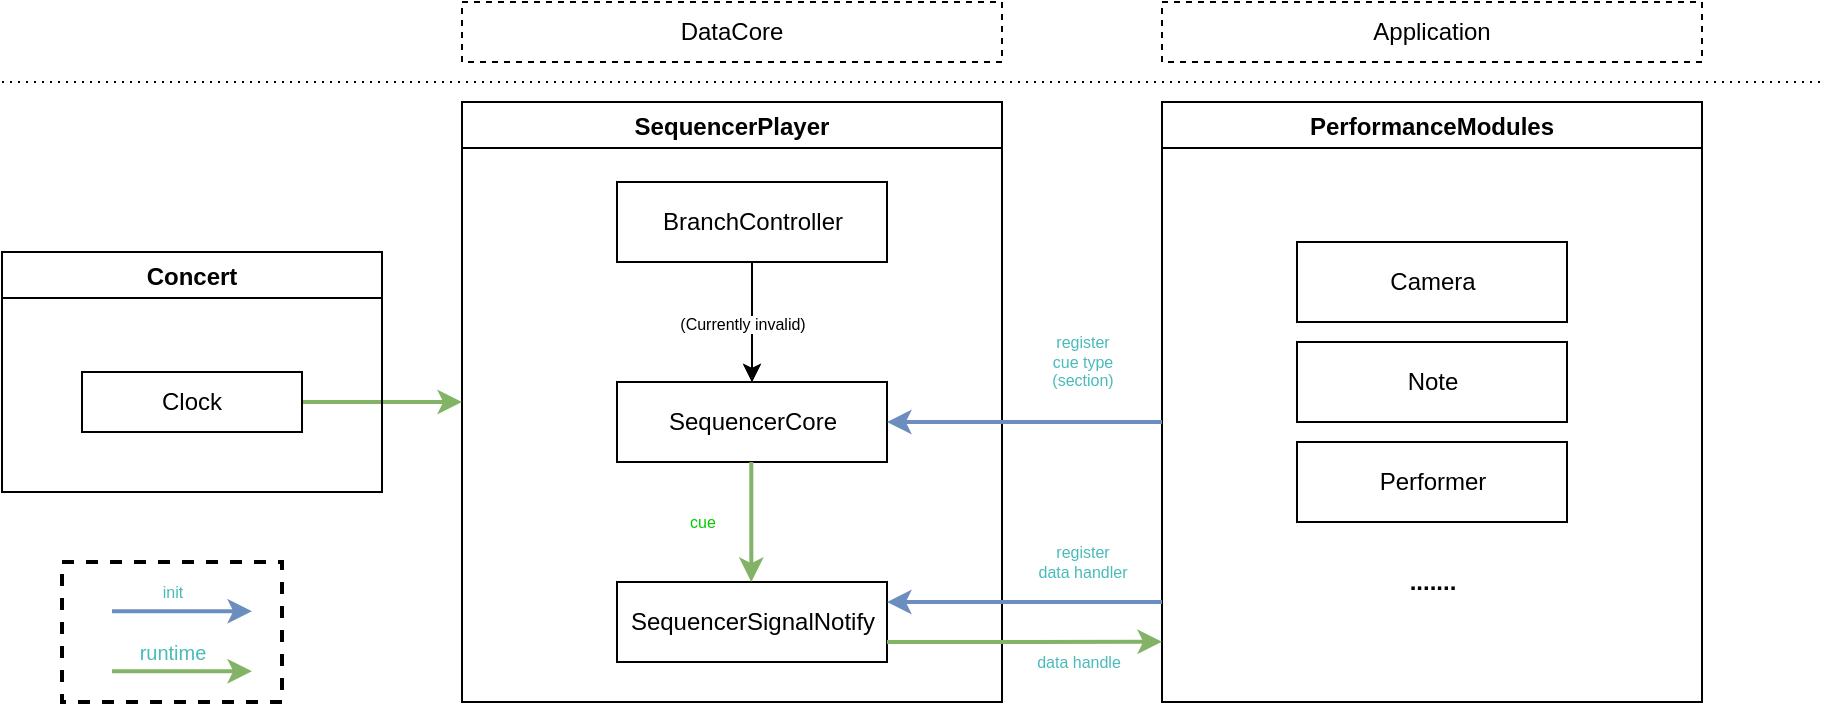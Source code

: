 <mxfile version="14.8.6" type="github"><diagram id="0g_ZhgoLusf_EZwTvXoB" name="Page-1"><mxGraphModel dx="1185" dy="588" grid="1" gridSize="10" guides="1" tooltips="1" connect="1" arrows="1" fold="1" page="1" pageScale="1" pageWidth="827" pageHeight="1169" math="0" shadow="0"><root><mxCell id="0"/><mxCell id="1" parent="0"/><mxCell id="metEV9sD4KRQdtosPAau-4" value="SequencerPlayer" style="swimlane;fillColor=#ffffff;" vertex="1" parent="1"><mxGeometry x="260" y="80" width="270" height="300" as="geometry"><mxRectangle x="360" y="160" width="130" height="23" as="alternateBounds"/></mxGeometry></mxCell><mxCell id="metEV9sD4KRQdtosPAau-11" value="" style="edgeStyle=orthogonalEdgeStyle;rounded=0;orthogonalLoop=1;jettySize=auto;html=1;" edge="1" parent="metEV9sD4KRQdtosPAau-4" source="metEV9sD4KRQdtosPAau-3" target="metEV9sD4KRQdtosPAau-5"><mxGeometry relative="1" as="geometry"/></mxCell><mxCell id="metEV9sD4KRQdtosPAau-3" value="BranchController" style="rounded=0;whiteSpace=wrap;html=1;direction=west;" vertex="1" parent="metEV9sD4KRQdtosPAau-4"><mxGeometry x="77.5" y="40" width="135" height="40" as="geometry"/></mxCell><mxCell id="metEV9sD4KRQdtosPAau-5" value="SequencerCore" style="rounded=0;direction=west;whiteSpace=wrap;html=1;" vertex="1" parent="metEV9sD4KRQdtosPAau-4"><mxGeometry x="77.5" y="140" width="135" height="40" as="geometry"/></mxCell><mxCell id="metEV9sD4KRQdtosPAau-6" value="SequencerSignalNotify" style="rounded=0;whiteSpace=wrap;html=1;direction=west;" vertex="1" parent="metEV9sD4KRQdtosPAau-4"><mxGeometry x="77.5" y="240" width="135" height="40" as="geometry"/></mxCell><mxCell id="metEV9sD4KRQdtosPAau-9" value="" style="endArrow=classic;html=1;exitX=0.5;exitY=0;exitDx=0;exitDy=0;entryX=0.5;entryY=1;entryDx=0;entryDy=0;" edge="1" parent="metEV9sD4KRQdtosPAau-4" source="metEV9sD4KRQdtosPAau-3" target="metEV9sD4KRQdtosPAau-5"><mxGeometry width="50" height="50" relative="1" as="geometry"><mxPoint x="-90" y="170" as="sourcePoint"/><mxPoint x="10" y="170" as="targetPoint"/></mxGeometry></mxCell><mxCell id="metEV9sD4KRQdtosPAau-12" value="&lt;font style=&quot;font-size: 8px ; line-height: 100%&quot;&gt;(Currently invalid)&lt;/font&gt;" style="edgeLabel;html=1;align=center;verticalAlign=middle;resizable=0;points=[];fontSize=8;" vertex="1" connectable="0" parent="metEV9sD4KRQdtosPAau-9"><mxGeometry x="-0.579" y="1" relative="1" as="geometry"><mxPoint x="-6" y="18" as="offset"/></mxGeometry></mxCell><mxCell id="metEV9sD4KRQdtosPAau-10" value="" style="endArrow=classic;html=1;exitX=0.5;exitY=0;exitDx=0;exitDy=0;entryX=0.5;entryY=1;entryDx=0;entryDy=0;fillColor=#d5e8d4;strokeColor=#82b366;strokeWidth=2;" edge="1" parent="metEV9sD4KRQdtosPAau-4"><mxGeometry width="50" height="50" relative="1" as="geometry"><mxPoint x="144.66" y="180" as="sourcePoint"/><mxPoint x="144.66" y="240" as="targetPoint"/></mxGeometry></mxCell><mxCell id="metEV9sD4KRQdtosPAau-13" value="&lt;font color=&quot;#00cc00&quot;&gt;cue&lt;/font&gt;" style="edgeLabel;html=1;align=center;verticalAlign=middle;resizable=0;points=[];fontSize=8;" vertex="1" connectable="0" parent="metEV9sD4KRQdtosPAau-10"><mxGeometry x="0.432" relative="1" as="geometry"><mxPoint x="-25" y="-13" as="offset"/></mxGeometry></mxCell><mxCell id="metEV9sD4KRQdtosPAau-8" value="" style="endArrow=classic;html=1;exitX=1;exitY=0.5;exitDx=0;exitDy=0;entryX=0;entryY=0.5;entryDx=0;entryDy=0;fillColor=#d5e8d4;strokeColor=#82b366;strokeWidth=2;" edge="1" parent="1" source="metEV9sD4KRQdtosPAau-1" target="metEV9sD4KRQdtosPAau-4"><mxGeometry width="50" height="50" relative="1" as="geometry"><mxPoint x="390" y="420" as="sourcePoint"/><mxPoint x="250" y="240" as="targetPoint"/></mxGeometry></mxCell><mxCell id="metEV9sD4KRQdtosPAau-15" value="PerformanceModules" style="swimlane;fillColor=#ffffff;" vertex="1" parent="1"><mxGeometry x="610" y="80" width="270" height="300" as="geometry"><mxRectangle x="360" y="160" width="130" height="23" as="alternateBounds"/></mxGeometry></mxCell><mxCell id="metEV9sD4KRQdtosPAau-17" value="Camera" style="rounded=0;whiteSpace=wrap;html=1;direction=west;" vertex="1" parent="metEV9sD4KRQdtosPAau-15"><mxGeometry x="67.5" y="70" width="135" height="40" as="geometry"/></mxCell><mxCell id="metEV9sD4KRQdtosPAau-18" value="Note" style="rounded=0;direction=west;whiteSpace=wrap;html=1;" vertex="1" parent="metEV9sD4KRQdtosPAau-15"><mxGeometry x="67.5" y="120" width="135" height="40" as="geometry"/></mxCell><mxCell id="metEV9sD4KRQdtosPAau-19" value="Performer" style="rounded=0;whiteSpace=wrap;html=1;direction=west;" vertex="1" parent="metEV9sD4KRQdtosPAau-15"><mxGeometry x="67.5" y="170" width="135" height="40" as="geometry"/></mxCell><mxCell id="metEV9sD4KRQdtosPAau-26" value="&lt;b&gt;.......&lt;/b&gt;" style="rounded=0;whiteSpace=wrap;html=1;direction=west;strokeColor=none;fillColor=none;" vertex="1" parent="metEV9sD4KRQdtosPAau-15"><mxGeometry x="67.5" y="220" width="135" height="40" as="geometry"/></mxCell><mxCell id="metEV9sD4KRQdtosPAau-27" value="DataCore" style="rounded=0;whiteSpace=wrap;html=1;dashed=1;" vertex="1" parent="1"><mxGeometry x="260" y="30" width="270" height="30" as="geometry"/></mxCell><mxCell id="metEV9sD4KRQdtosPAau-28" value="Application" style="rounded=0;whiteSpace=wrap;html=1;dashed=1;" vertex="1" parent="1"><mxGeometry x="610" y="30" width="270" height="30" as="geometry"/></mxCell><mxCell id="metEV9sD4KRQdtosPAau-29" value="" style="endArrow=none;dashed=1;html=1;dashPattern=1 3;strokeWidth=1;fontSize=8;fontColor=#000000;" edge="1" parent="1"><mxGeometry width="50" height="50" relative="1" as="geometry"><mxPoint x="30" y="70" as="sourcePoint"/><mxPoint x="940" y="70" as="targetPoint"/></mxGeometry></mxCell><mxCell id="metEV9sD4KRQdtosPAau-31" value="Concert" style="swimlane;fillColor=#ffffff;" vertex="1" parent="1"><mxGeometry x="30" y="155" width="190" height="120" as="geometry"><mxRectangle x="360" y="160" width="130" height="23" as="alternateBounds"/></mxGeometry></mxCell><mxCell id="metEV9sD4KRQdtosPAau-1" value="Clock" style="rounded=0;whiteSpace=wrap;html=1;" vertex="1" parent="metEV9sD4KRQdtosPAau-31"><mxGeometry x="40" y="60" width="110" height="30" as="geometry"/></mxCell><mxCell id="metEV9sD4KRQdtosPAau-41" value="" style="endArrow=classic;html=1;fontSize=8;fontColor=#000000;strokeWidth=2;entryX=0;entryY=0.5;entryDx=0;entryDy=0;fillColor=#dae8fc;strokeColor=#6c8ebf;" edge="1" parent="1" target="metEV9sD4KRQdtosPAau-5"><mxGeometry width="50" height="50" relative="1" as="geometry"><mxPoint x="610" y="240" as="sourcePoint"/><mxPoint x="530" y="160" as="targetPoint"/></mxGeometry></mxCell><mxCell id="metEV9sD4KRQdtosPAau-49" value="register &lt;br&gt;cue type&lt;br&gt;(section)" style="edgeLabel;html=1;align=center;verticalAlign=middle;resizable=0;points=[];fontSize=8;rotation=0;fontColor=#4ABABA;" vertex="1" connectable="0" parent="metEV9sD4KRQdtosPAau-41"><mxGeometry x="-0.288" y="2" relative="1" as="geometry"><mxPoint x="9" y="-32" as="offset"/></mxGeometry></mxCell><mxCell id="metEV9sD4KRQdtosPAau-44" value="" style="endArrow=classic;html=1;fontSize=8;fontColor=#000000;strokeWidth=2;entryX=0;entryY=0.75;entryDx=0;entryDy=0;fillColor=#dae8fc;strokeColor=#6c8ebf;" edge="1" parent="1"><mxGeometry width="50" height="50" relative="1" as="geometry"><mxPoint x="610" y="330" as="sourcePoint"/><mxPoint x="472.5" y="330" as="targetPoint"/></mxGeometry></mxCell><mxCell id="metEV9sD4KRQdtosPAau-50" value="register&lt;br&gt;data handler" style="edgeLabel;html=1;align=center;verticalAlign=middle;resizable=0;points=[];fontSize=8;fontColor=#4ABABA;" vertex="1" connectable="0" parent="metEV9sD4KRQdtosPAau-44"><mxGeometry x="-0.459" y="1" relative="1" as="geometry"><mxPoint x="-3" y="-21" as="offset"/></mxGeometry></mxCell><mxCell id="metEV9sD4KRQdtosPAau-46" style="edgeStyle=orthogonalEdgeStyle;rounded=0;orthogonalLoop=1;jettySize=auto;html=1;exitX=0;exitY=0.25;exitDx=0;exitDy=0;fontSize=10;fontColor=#000000;strokeWidth=2;fillColor=#d5e8d4;strokeColor=#82b366;fontStyle=0" edge="1" parent="1" source="metEV9sD4KRQdtosPAau-6"><mxGeometry relative="1" as="geometry"><mxPoint x="610" y="349.862" as="targetPoint"/></mxGeometry></mxCell><mxCell id="metEV9sD4KRQdtosPAau-51" value="data handle" style="edgeLabel;html=1;align=center;verticalAlign=middle;resizable=0;points=[];fontSize=8;fontColor=#4ABABA;" vertex="1" connectable="0" parent="metEV9sD4KRQdtosPAau-46"><mxGeometry x="0.389" y="-3" relative="1" as="geometry"><mxPoint y="7" as="offset"/></mxGeometry></mxCell><mxCell id="metEV9sD4KRQdtosPAau-53" value="" style="endArrow=classic;html=1;fontSize=8;fontColor=#000000;strokeWidth=2;entryX=0;entryY=0.75;entryDx=0;entryDy=0;fillColor=#dae8fc;strokeColor=#6c8ebf;" edge="1" parent="1"><mxGeometry width="50" height="50" relative="1" as="geometry"><mxPoint x="85" y="334.58" as="sourcePoint"/><mxPoint x="155" y="334.58" as="targetPoint"/></mxGeometry></mxCell><mxCell id="metEV9sD4KRQdtosPAau-54" value="init" style="edgeLabel;html=1;align=center;verticalAlign=middle;resizable=0;points=[];fontSize=8;rotation=0;fontColor=#4ABABA;" vertex="1" connectable="0" parent="metEV9sD4KRQdtosPAau-53"><mxGeometry x="-0.288" y="2" relative="1" as="geometry"><mxPoint x="5" y="-8" as="offset"/></mxGeometry></mxCell><mxCell id="metEV9sD4KRQdtosPAau-60" value="" style="endArrow=classic;html=1;exitX=1;exitY=0.5;exitDx=0;exitDy=0;fillColor=#d5e8d4;strokeColor=#82b366;strokeWidth=2;" edge="1" parent="1"><mxGeometry width="50" height="50" relative="1" as="geometry"><mxPoint x="85" y="364.58" as="sourcePoint"/><mxPoint x="155" y="364.58" as="targetPoint"/></mxGeometry></mxCell><mxCell id="metEV9sD4KRQdtosPAau-62" value="runtime" style="edgeLabel;html=1;align=center;verticalAlign=middle;resizable=0;points=[];fontSize=10;fontColor=#4ABABA;" vertex="1" connectable="0" parent="metEV9sD4KRQdtosPAau-60"><mxGeometry x="0.366" relative="1" as="geometry"><mxPoint x="-18" y="-10" as="offset"/></mxGeometry></mxCell><mxCell id="metEV9sD4KRQdtosPAau-63" value="" style="rounded=0;whiteSpace=wrap;html=1;dashed=1;fillColor=none;strokeWidth=2;" vertex="1" parent="1"><mxGeometry x="60" y="310" width="110" height="70" as="geometry"/></mxCell></root></mxGraphModel></diagram></mxfile>